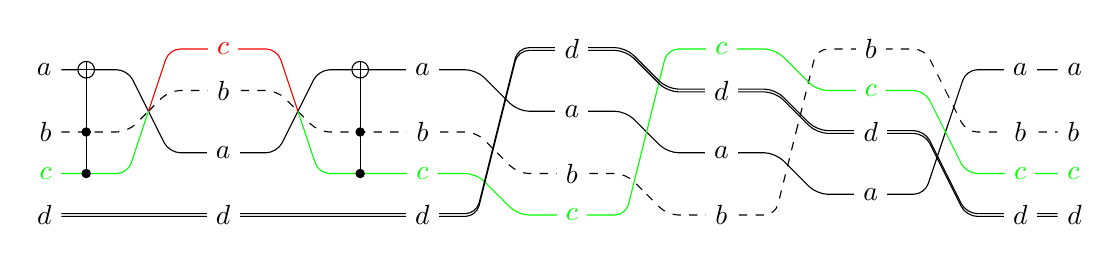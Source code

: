 \begin{tikzpicture}[scale=1.0,x=1pt,y=1pt]
\filldraw[color=white] (0.0, -7.5) rectangle (360.0, 67.5);
% Drawing wires
% Line 1: a W a a breadth=30
\draw[color=black,rounded corners=4.0pt] (0.0,52.5) -- (24.0,52.5) -- (31.5,37.5);
\draw[color=black,rounded corners=4.0pt] (31.5,37.5) -- (39.0,22.5) -- (78.0,22.5) -- (85.5,37.5);
\draw[color=black,rounded corners=4.0pt] (85.5,37.5) -- (93.0,52.5) -- (150.0,52.5) -- (157.5,45.0);
\draw[color=black,rounded corners=4.0pt] (157.5,45.0) -- (165.0,37.5) -- (204.0,37.5) -- (211.5,30.0);
\draw[color=black,rounded corners=4.0pt] (211.5,30.0) -- (219.0,22.5) -- (258.0,22.5) -- (265.5,15.0);
\draw[color=black,rounded corners=4.0pt] (265.5,15.0) -- (273.0,7.5) -- (312.0,7.5) -- (319.5,30.0);
\draw[color=black,rounded corners=4.0pt] (319.5,30.0) -- (327.0,52.5) -- (360.0,52.5);
\draw[color=black] (0.0,52.5) node[left] {$a$};
% Line 2: b W b b style=dashed
\draw[color=black,dashed,rounded corners=4.0pt] (0.0,30.0) -- (24.0,30.0) -- (31.5,37.5);
\draw[color=black,dashed,rounded corners=4.0pt] (31.5,37.5) -- (39.0,45.0) -- (78.0,45.0) -- (85.5,37.5);
\draw[color=black,dashed,rounded corners=4.0pt] (85.5,37.5) -- (93.0,30.0) -- (150.0,30.0) -- (157.5,22.5);
\draw[color=black,dashed,rounded corners=4.0pt] (157.5,22.5) -- (165.0,15.0) -- (204.0,15.0) -- (211.5,7.5);
\draw[color=black,dashed,rounded corners=4.0pt] (211.5,7.5) -- (219.0,0.0) -- (258.0,0.0) -- (265.5,30.0);
\draw[color=black,dashed,rounded corners=4.0pt] (265.5,30.0) -- (273.0,60.0) -- (312.0,60.0) -- (319.5,45.0);
\draw[color=black,dashed,rounded corners=4.0pt] (319.5,45.0) -- (327.0,30.0) -- (360.0,30.0);
\draw[color=black] (0.0,30.0) node[left] {$b$};
% Line 3: c W c c color=green
\draw[color=green,rounded corners=4.0pt] (0.0,15.0) -- (24.0,15.0) -- (31.5,37.5);
\draw[color=red,rounded corners=4.0pt] (31.5,37.5) -- (39.0,60.0) -- (78.0,60.0) -- (85.5,37.5);
\draw[color=green,rounded corners=4.0pt] (85.5,37.5) -- (93.0,15.0) -- (150.0,15.0) -- (157.5,7.5);
\draw[color=green,rounded corners=4.0pt] (157.5,7.5) -- (165.0,0.0) -- (204.0,0.0) -- (211.5,30.0);
\draw[color=green,rounded corners=4.0pt] (211.5,30.0) -- (219.0,60.0) -- (258.0,60.0) -- (265.5,52.5);
\draw[color=green,rounded corners=4.0pt] (265.5,52.5) -- (273.0,45.0) -- (312.0,45.0) -- (319.5,30.0);
\draw[color=green,rounded corners=4.0pt] (319.5,30.0) -- (327.0,15.0) -- (360.0,15.0);
\draw[color=green] (0.0,15.0) node[left] {$c$};
% Line 4: d W d d type=c
\draw[color=black,rounded corners=4.0pt] (0.0,-0.5) -- (150.0,-0.5) -- (157.5,29.5);
\draw[color=black,rounded corners=4.0pt] (0.0,0.5) -- (150.0,0.5) -- (157.5,30.5);
\draw[color=black,rounded corners=4.0pt] (157.5,29.5) -- (165.0,59.5) -- (204.0,59.5) -- (211.5,52.0);
\draw[color=black,rounded corners=4.0pt] (157.5,30.5) -- (165.0,60.5) -- (204.0,60.5) -- (211.5,53.0);
\draw[color=black,rounded corners=4.0pt] (211.5,52.0) -- (219.0,44.5) -- (258.0,44.5) -- (265.5,37.0);
\draw[color=black,rounded corners=4.0pt] (211.5,53.0) -- (219.0,45.5) -- (258.0,45.5) -- (265.5,38.0);
\draw[color=black,rounded corners=4.0pt] (265.5,37.0) -- (273.0,29.5) -- (312.0,29.5) -- (319.5,14.5);
\draw[color=black,rounded corners=4.0pt] (265.5,38.0) -- (273.0,30.5) -- (312.0,30.5) -- (319.5,15.5);
\draw[color=black,rounded corners=4.0pt] (319.5,14.5) -- (327.0,-0.5) -- (360.0,-0.5);
\draw[color=black,rounded corners=4.0pt] (319.5,15.5) -- (327.0,0.5) -- (360.0,0.5);
\draw[color=black] (0.0,0.0) node[left] {$d$};
% Done with wires; drawing gates
% Line 7: +a b c
\draw (9.0,52.5) -- (9.0,15.0);
\begin{scope}
\draw[fill=white] (9.0, 52.5) circle(3.0pt);
\clip (9.0, 52.5) circle(3.0pt);
\draw (6.0, 52.5) -- (12.0, 52.5);
\draw (9.0, 49.5) -- (9.0, 55.5);
\end{scope}
\filldraw (9.0, 30.0) circle(1.5pt);
\filldraw (9.0, 15.0) circle(1.5pt);
\draw (108.0,52.5) -- (108.0,15.0);
\begin{scope}
\draw[fill=white] (108.0, 52.5) circle(3.0pt);
\clip (108.0, 52.5) circle(3.0pt);
\draw (105.0, 52.5) -- (111.0, 52.5);
\draw (108.0, 49.5) -- (108.0, 55.5);
\end{scope}
\filldraw (108.0, 30.0) circle(1.5pt);
\filldraw (108.0, 15.0) circle(1.5pt);
% Line 8: c a PERMUTE c:color=red
% Line 9: LABEL a b c d
\draw[color=black] (58.5, 22.5) node [fill=white] {$a$};
\draw[color=black] (58.5, 45.0) node [fill=white] {$b$};
\draw[color=red] (58.5, 60.0) node [fill=white] {$c$};
\draw[color=black] (58.5, 0.0) node [fill=white] {$d$};
% Line 11: LABEL a b c d
\draw[color=black] (130.5, 52.5) node [fill=white] {$a$};
\draw[color=black] (130.5, 30.0) node [fill=white] {$b$};
\draw[color=green] (130.5, 15.0) node [fill=white] {$c$};
\draw[color=black] (130.5, 0.0) node [fill=white] {$d$};
% Line 13: d a b c PERMUTE
% Line 14: LABEL a b c d
\draw[color=black] (184.5, 37.5) node [fill=white] {$a$};
\draw[color=black] (184.5, 15.0) node [fill=white] {$b$};
\draw[color=green] (184.5, 0.0) node [fill=white] {$c$};
\draw[color=black] (184.5, 60.0) node [fill=white] {$d$};
\draw[color=black] (238.5, 22.5) node [fill=white] {$a$};
\draw[color=black] (238.5, 0.0) node [fill=white] {$b$};
\draw[color=green] (238.5, 60.0) node [fill=white] {$c$};
\draw[color=black] (238.5, 45.0) node [fill=white] {$d$};
\draw[color=black] (292.5, 7.5) node [fill=white] {$a$};
\draw[color=black] (292.5, 60.0) node [fill=white] {$b$};
\draw[color=green] (292.5, 45.0) node [fill=white] {$c$};
\draw[color=black] (292.5, 30.0) node [fill=white] {$d$};
\draw[color=black] (346.5, 52.5) node [fill=white] {$a$};
\draw[color=black] (346.5, 30.0) node [fill=white] {$b$};
\draw[color=green] (346.5, 15.0) node [fill=white] {$c$};
\draw[color=black] (346.5, 0.0) node [fill=white] {$d$};
% Done with gates; drawing ending labels
\draw[color=black] (360.0,52.5) node[right] {$a$};
\draw[color=black] (360.0,30.0) node[right] {$b$};
\draw[color=green] (360.0,15.0) node[right] {$c$};
\draw[color=black] (360.0,0.0) node[right] {$d$};
% Done with ending labels; drawing cut lines and comments
% Done with comments
\end{tikzpicture}
